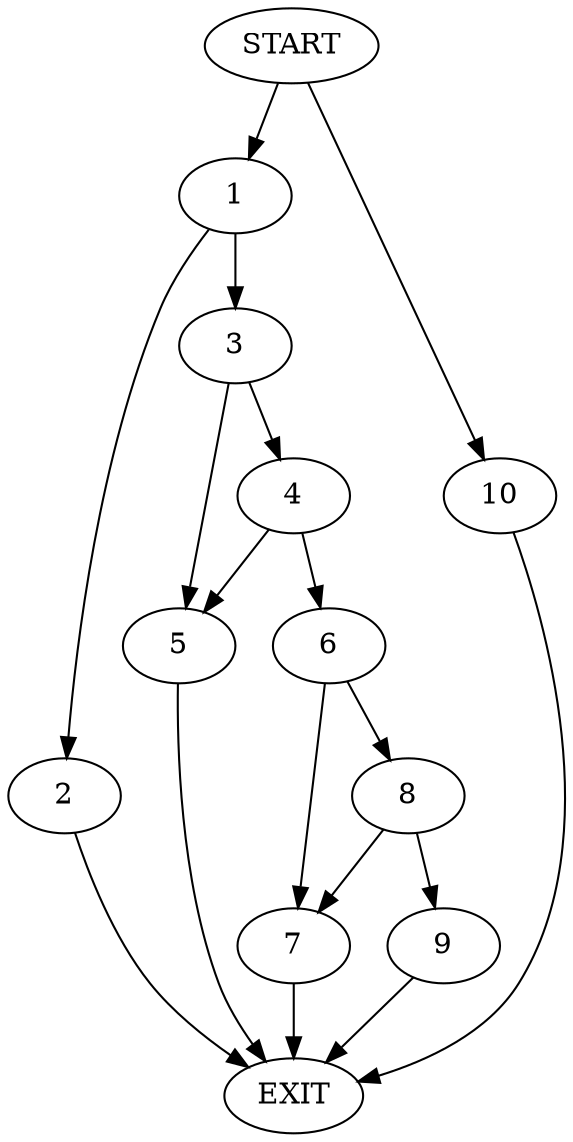 digraph {
0 [label="START"]
11 [label="EXIT"]
0 -> 1
1 -> 2
1 -> 3
3 -> 4
3 -> 5
2 -> 11
5 -> 11
4 -> 6
4 -> 5
6 -> 7
6 -> 8
7 -> 11
8 -> 9
8 -> 7
9 -> 11
0 -> 10
10 -> 11
}
